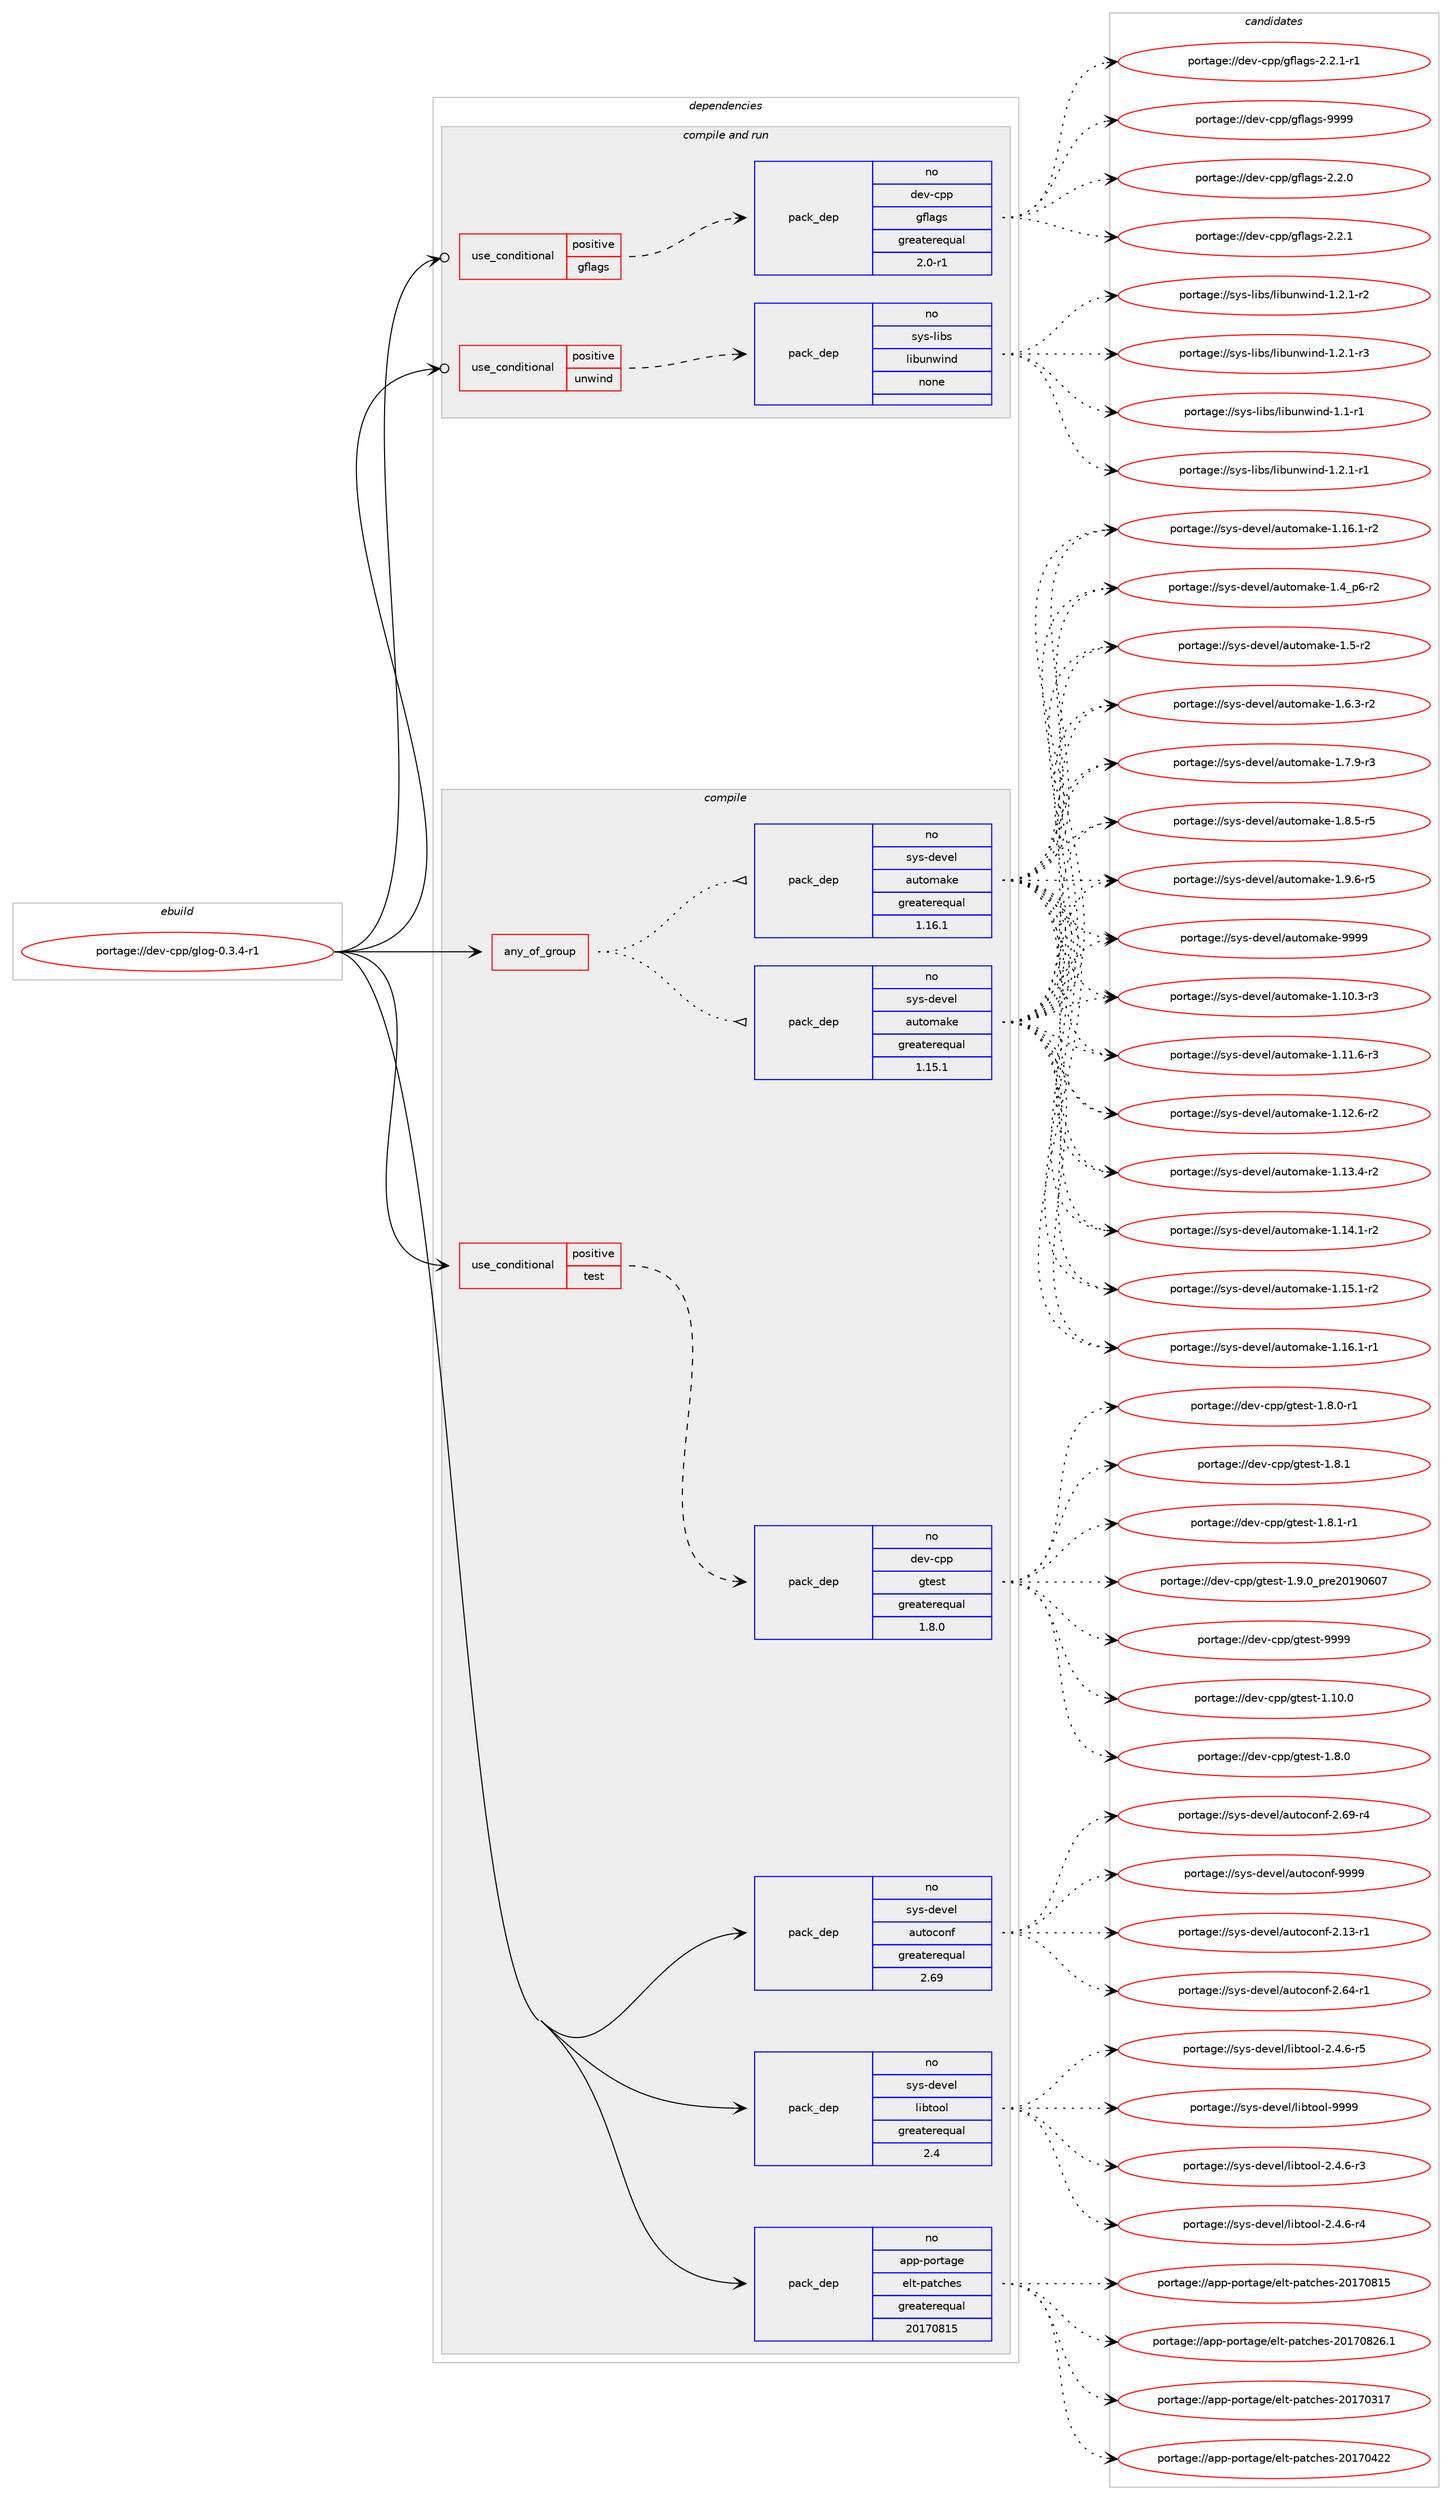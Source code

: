 digraph prolog {

# *************
# Graph options
# *************

newrank=true;
concentrate=true;
compound=true;
graph [rankdir=LR,fontname=Helvetica,fontsize=10,ranksep=1.5];#, ranksep=2.5, nodesep=0.2];
edge  [arrowhead=vee];
node  [fontname=Helvetica,fontsize=10];

# **********
# The ebuild
# **********

subgraph cluster_leftcol {
color=gray;
rank=same;
label=<<i>ebuild</i>>;
id [label="portage://dev-cpp/glog-0.3.4-r1", color=red, width=4, href="../dev-cpp/glog-0.3.4-r1.svg"];
}

# ****************
# The dependencies
# ****************

subgraph cluster_midcol {
color=gray;
label=<<i>dependencies</i>>;
subgraph cluster_compile {
fillcolor="#eeeeee";
style=filled;
label=<<i>compile</i>>;
subgraph any1092 {
dependency52404 [label=<<TABLE BORDER="0" CELLBORDER="1" CELLSPACING="0" CELLPADDING="4"><TR><TD CELLPADDING="10">any_of_group</TD></TR></TABLE>>, shape=none, color=red];subgraph pack39414 {
dependency52405 [label=<<TABLE BORDER="0" CELLBORDER="1" CELLSPACING="0" CELLPADDING="4" WIDTH="220"><TR><TD ROWSPAN="6" CELLPADDING="30">pack_dep</TD></TR><TR><TD WIDTH="110">no</TD></TR><TR><TD>sys-devel</TD></TR><TR><TD>automake</TD></TR><TR><TD>greaterequal</TD></TR><TR><TD>1.16.1</TD></TR></TABLE>>, shape=none, color=blue];
}
dependency52404:e -> dependency52405:w [weight=20,style="dotted",arrowhead="oinv"];
subgraph pack39415 {
dependency52406 [label=<<TABLE BORDER="0" CELLBORDER="1" CELLSPACING="0" CELLPADDING="4" WIDTH="220"><TR><TD ROWSPAN="6" CELLPADDING="30">pack_dep</TD></TR><TR><TD WIDTH="110">no</TD></TR><TR><TD>sys-devel</TD></TR><TR><TD>automake</TD></TR><TR><TD>greaterequal</TD></TR><TR><TD>1.15.1</TD></TR></TABLE>>, shape=none, color=blue];
}
dependency52404:e -> dependency52406:w [weight=20,style="dotted",arrowhead="oinv"];
}
id:e -> dependency52404:w [weight=20,style="solid",arrowhead="vee"];
subgraph cond11870 {
dependency52407 [label=<<TABLE BORDER="0" CELLBORDER="1" CELLSPACING="0" CELLPADDING="4"><TR><TD ROWSPAN="3" CELLPADDING="10">use_conditional</TD></TR><TR><TD>positive</TD></TR><TR><TD>test</TD></TR></TABLE>>, shape=none, color=red];
subgraph pack39416 {
dependency52408 [label=<<TABLE BORDER="0" CELLBORDER="1" CELLSPACING="0" CELLPADDING="4" WIDTH="220"><TR><TD ROWSPAN="6" CELLPADDING="30">pack_dep</TD></TR><TR><TD WIDTH="110">no</TD></TR><TR><TD>dev-cpp</TD></TR><TR><TD>gtest</TD></TR><TR><TD>greaterequal</TD></TR><TR><TD>1.8.0</TD></TR></TABLE>>, shape=none, color=blue];
}
dependency52407:e -> dependency52408:w [weight=20,style="dashed",arrowhead="vee"];
}
id:e -> dependency52407:w [weight=20,style="solid",arrowhead="vee"];
subgraph pack39417 {
dependency52409 [label=<<TABLE BORDER="0" CELLBORDER="1" CELLSPACING="0" CELLPADDING="4" WIDTH="220"><TR><TD ROWSPAN="6" CELLPADDING="30">pack_dep</TD></TR><TR><TD WIDTH="110">no</TD></TR><TR><TD>app-portage</TD></TR><TR><TD>elt-patches</TD></TR><TR><TD>greaterequal</TD></TR><TR><TD>20170815</TD></TR></TABLE>>, shape=none, color=blue];
}
id:e -> dependency52409:w [weight=20,style="solid",arrowhead="vee"];
subgraph pack39418 {
dependency52410 [label=<<TABLE BORDER="0" CELLBORDER="1" CELLSPACING="0" CELLPADDING="4" WIDTH="220"><TR><TD ROWSPAN="6" CELLPADDING="30">pack_dep</TD></TR><TR><TD WIDTH="110">no</TD></TR><TR><TD>sys-devel</TD></TR><TR><TD>autoconf</TD></TR><TR><TD>greaterequal</TD></TR><TR><TD>2.69</TD></TR></TABLE>>, shape=none, color=blue];
}
id:e -> dependency52410:w [weight=20,style="solid",arrowhead="vee"];
subgraph pack39419 {
dependency52411 [label=<<TABLE BORDER="0" CELLBORDER="1" CELLSPACING="0" CELLPADDING="4" WIDTH="220"><TR><TD ROWSPAN="6" CELLPADDING="30">pack_dep</TD></TR><TR><TD WIDTH="110">no</TD></TR><TR><TD>sys-devel</TD></TR><TR><TD>libtool</TD></TR><TR><TD>greaterequal</TD></TR><TR><TD>2.4</TD></TR></TABLE>>, shape=none, color=blue];
}
id:e -> dependency52411:w [weight=20,style="solid",arrowhead="vee"];
}
subgraph cluster_compileandrun {
fillcolor="#eeeeee";
style=filled;
label=<<i>compile and run</i>>;
subgraph cond11871 {
dependency52412 [label=<<TABLE BORDER="0" CELLBORDER="1" CELLSPACING="0" CELLPADDING="4"><TR><TD ROWSPAN="3" CELLPADDING="10">use_conditional</TD></TR><TR><TD>positive</TD></TR><TR><TD>gflags</TD></TR></TABLE>>, shape=none, color=red];
subgraph pack39420 {
dependency52413 [label=<<TABLE BORDER="0" CELLBORDER="1" CELLSPACING="0" CELLPADDING="4" WIDTH="220"><TR><TD ROWSPAN="6" CELLPADDING="30">pack_dep</TD></TR><TR><TD WIDTH="110">no</TD></TR><TR><TD>dev-cpp</TD></TR><TR><TD>gflags</TD></TR><TR><TD>greaterequal</TD></TR><TR><TD>2.0-r1</TD></TR></TABLE>>, shape=none, color=blue];
}
dependency52412:e -> dependency52413:w [weight=20,style="dashed",arrowhead="vee"];
}
id:e -> dependency52412:w [weight=20,style="solid",arrowhead="odotvee"];
subgraph cond11872 {
dependency52414 [label=<<TABLE BORDER="0" CELLBORDER="1" CELLSPACING="0" CELLPADDING="4"><TR><TD ROWSPAN="3" CELLPADDING="10">use_conditional</TD></TR><TR><TD>positive</TD></TR><TR><TD>unwind</TD></TR></TABLE>>, shape=none, color=red];
subgraph pack39421 {
dependency52415 [label=<<TABLE BORDER="0" CELLBORDER="1" CELLSPACING="0" CELLPADDING="4" WIDTH="220"><TR><TD ROWSPAN="6" CELLPADDING="30">pack_dep</TD></TR><TR><TD WIDTH="110">no</TD></TR><TR><TD>sys-libs</TD></TR><TR><TD>libunwind</TD></TR><TR><TD>none</TD></TR><TR><TD></TD></TR></TABLE>>, shape=none, color=blue];
}
dependency52414:e -> dependency52415:w [weight=20,style="dashed",arrowhead="vee"];
}
id:e -> dependency52414:w [weight=20,style="solid",arrowhead="odotvee"];
}
subgraph cluster_run {
fillcolor="#eeeeee";
style=filled;
label=<<i>run</i>>;
}
}

# **************
# The candidates
# **************

subgraph cluster_choices {
rank=same;
color=gray;
label=<<i>candidates</i>>;

subgraph choice39414 {
color=black;
nodesep=1;
choiceportage11512111545100101118101108479711711611110997107101454946494846514511451 [label="portage://sys-devel/automake-1.10.3-r3", color=red, width=4,href="../sys-devel/automake-1.10.3-r3.svg"];
choiceportage11512111545100101118101108479711711611110997107101454946494946544511451 [label="portage://sys-devel/automake-1.11.6-r3", color=red, width=4,href="../sys-devel/automake-1.11.6-r3.svg"];
choiceportage11512111545100101118101108479711711611110997107101454946495046544511450 [label="portage://sys-devel/automake-1.12.6-r2", color=red, width=4,href="../sys-devel/automake-1.12.6-r2.svg"];
choiceportage11512111545100101118101108479711711611110997107101454946495146524511450 [label="portage://sys-devel/automake-1.13.4-r2", color=red, width=4,href="../sys-devel/automake-1.13.4-r2.svg"];
choiceportage11512111545100101118101108479711711611110997107101454946495246494511450 [label="portage://sys-devel/automake-1.14.1-r2", color=red, width=4,href="../sys-devel/automake-1.14.1-r2.svg"];
choiceportage11512111545100101118101108479711711611110997107101454946495346494511450 [label="portage://sys-devel/automake-1.15.1-r2", color=red, width=4,href="../sys-devel/automake-1.15.1-r2.svg"];
choiceportage11512111545100101118101108479711711611110997107101454946495446494511449 [label="portage://sys-devel/automake-1.16.1-r1", color=red, width=4,href="../sys-devel/automake-1.16.1-r1.svg"];
choiceportage11512111545100101118101108479711711611110997107101454946495446494511450 [label="portage://sys-devel/automake-1.16.1-r2", color=red, width=4,href="../sys-devel/automake-1.16.1-r2.svg"];
choiceportage115121115451001011181011084797117116111109971071014549465295112544511450 [label="portage://sys-devel/automake-1.4_p6-r2", color=red, width=4,href="../sys-devel/automake-1.4_p6-r2.svg"];
choiceportage11512111545100101118101108479711711611110997107101454946534511450 [label="portage://sys-devel/automake-1.5-r2", color=red, width=4,href="../sys-devel/automake-1.5-r2.svg"];
choiceportage115121115451001011181011084797117116111109971071014549465446514511450 [label="portage://sys-devel/automake-1.6.3-r2", color=red, width=4,href="../sys-devel/automake-1.6.3-r2.svg"];
choiceportage115121115451001011181011084797117116111109971071014549465546574511451 [label="portage://sys-devel/automake-1.7.9-r3", color=red, width=4,href="../sys-devel/automake-1.7.9-r3.svg"];
choiceportage115121115451001011181011084797117116111109971071014549465646534511453 [label="portage://sys-devel/automake-1.8.5-r5", color=red, width=4,href="../sys-devel/automake-1.8.5-r5.svg"];
choiceportage115121115451001011181011084797117116111109971071014549465746544511453 [label="portage://sys-devel/automake-1.9.6-r5", color=red, width=4,href="../sys-devel/automake-1.9.6-r5.svg"];
choiceportage115121115451001011181011084797117116111109971071014557575757 [label="portage://sys-devel/automake-9999", color=red, width=4,href="../sys-devel/automake-9999.svg"];
dependency52405:e -> choiceportage11512111545100101118101108479711711611110997107101454946494846514511451:w [style=dotted,weight="100"];
dependency52405:e -> choiceportage11512111545100101118101108479711711611110997107101454946494946544511451:w [style=dotted,weight="100"];
dependency52405:e -> choiceportage11512111545100101118101108479711711611110997107101454946495046544511450:w [style=dotted,weight="100"];
dependency52405:e -> choiceportage11512111545100101118101108479711711611110997107101454946495146524511450:w [style=dotted,weight="100"];
dependency52405:e -> choiceportage11512111545100101118101108479711711611110997107101454946495246494511450:w [style=dotted,weight="100"];
dependency52405:e -> choiceportage11512111545100101118101108479711711611110997107101454946495346494511450:w [style=dotted,weight="100"];
dependency52405:e -> choiceportage11512111545100101118101108479711711611110997107101454946495446494511449:w [style=dotted,weight="100"];
dependency52405:e -> choiceportage11512111545100101118101108479711711611110997107101454946495446494511450:w [style=dotted,weight="100"];
dependency52405:e -> choiceportage115121115451001011181011084797117116111109971071014549465295112544511450:w [style=dotted,weight="100"];
dependency52405:e -> choiceportage11512111545100101118101108479711711611110997107101454946534511450:w [style=dotted,weight="100"];
dependency52405:e -> choiceportage115121115451001011181011084797117116111109971071014549465446514511450:w [style=dotted,weight="100"];
dependency52405:e -> choiceportage115121115451001011181011084797117116111109971071014549465546574511451:w [style=dotted,weight="100"];
dependency52405:e -> choiceportage115121115451001011181011084797117116111109971071014549465646534511453:w [style=dotted,weight="100"];
dependency52405:e -> choiceportage115121115451001011181011084797117116111109971071014549465746544511453:w [style=dotted,weight="100"];
dependency52405:e -> choiceportage115121115451001011181011084797117116111109971071014557575757:w [style=dotted,weight="100"];
}
subgraph choice39415 {
color=black;
nodesep=1;
choiceportage11512111545100101118101108479711711611110997107101454946494846514511451 [label="portage://sys-devel/automake-1.10.3-r3", color=red, width=4,href="../sys-devel/automake-1.10.3-r3.svg"];
choiceportage11512111545100101118101108479711711611110997107101454946494946544511451 [label="portage://sys-devel/automake-1.11.6-r3", color=red, width=4,href="../sys-devel/automake-1.11.6-r3.svg"];
choiceportage11512111545100101118101108479711711611110997107101454946495046544511450 [label="portage://sys-devel/automake-1.12.6-r2", color=red, width=4,href="../sys-devel/automake-1.12.6-r2.svg"];
choiceportage11512111545100101118101108479711711611110997107101454946495146524511450 [label="portage://sys-devel/automake-1.13.4-r2", color=red, width=4,href="../sys-devel/automake-1.13.4-r2.svg"];
choiceportage11512111545100101118101108479711711611110997107101454946495246494511450 [label="portage://sys-devel/automake-1.14.1-r2", color=red, width=4,href="../sys-devel/automake-1.14.1-r2.svg"];
choiceportage11512111545100101118101108479711711611110997107101454946495346494511450 [label="portage://sys-devel/automake-1.15.1-r2", color=red, width=4,href="../sys-devel/automake-1.15.1-r2.svg"];
choiceportage11512111545100101118101108479711711611110997107101454946495446494511449 [label="portage://sys-devel/automake-1.16.1-r1", color=red, width=4,href="../sys-devel/automake-1.16.1-r1.svg"];
choiceportage11512111545100101118101108479711711611110997107101454946495446494511450 [label="portage://sys-devel/automake-1.16.1-r2", color=red, width=4,href="../sys-devel/automake-1.16.1-r2.svg"];
choiceportage115121115451001011181011084797117116111109971071014549465295112544511450 [label="portage://sys-devel/automake-1.4_p6-r2", color=red, width=4,href="../sys-devel/automake-1.4_p6-r2.svg"];
choiceportage11512111545100101118101108479711711611110997107101454946534511450 [label="portage://sys-devel/automake-1.5-r2", color=red, width=4,href="../sys-devel/automake-1.5-r2.svg"];
choiceportage115121115451001011181011084797117116111109971071014549465446514511450 [label="portage://sys-devel/automake-1.6.3-r2", color=red, width=4,href="../sys-devel/automake-1.6.3-r2.svg"];
choiceportage115121115451001011181011084797117116111109971071014549465546574511451 [label="portage://sys-devel/automake-1.7.9-r3", color=red, width=4,href="../sys-devel/automake-1.7.9-r3.svg"];
choiceportage115121115451001011181011084797117116111109971071014549465646534511453 [label="portage://sys-devel/automake-1.8.5-r5", color=red, width=4,href="../sys-devel/automake-1.8.5-r5.svg"];
choiceportage115121115451001011181011084797117116111109971071014549465746544511453 [label="portage://sys-devel/automake-1.9.6-r5", color=red, width=4,href="../sys-devel/automake-1.9.6-r5.svg"];
choiceportage115121115451001011181011084797117116111109971071014557575757 [label="portage://sys-devel/automake-9999", color=red, width=4,href="../sys-devel/automake-9999.svg"];
dependency52406:e -> choiceportage11512111545100101118101108479711711611110997107101454946494846514511451:w [style=dotted,weight="100"];
dependency52406:e -> choiceportage11512111545100101118101108479711711611110997107101454946494946544511451:w [style=dotted,weight="100"];
dependency52406:e -> choiceportage11512111545100101118101108479711711611110997107101454946495046544511450:w [style=dotted,weight="100"];
dependency52406:e -> choiceportage11512111545100101118101108479711711611110997107101454946495146524511450:w [style=dotted,weight="100"];
dependency52406:e -> choiceportage11512111545100101118101108479711711611110997107101454946495246494511450:w [style=dotted,weight="100"];
dependency52406:e -> choiceportage11512111545100101118101108479711711611110997107101454946495346494511450:w [style=dotted,weight="100"];
dependency52406:e -> choiceportage11512111545100101118101108479711711611110997107101454946495446494511449:w [style=dotted,weight="100"];
dependency52406:e -> choiceportage11512111545100101118101108479711711611110997107101454946495446494511450:w [style=dotted,weight="100"];
dependency52406:e -> choiceportage115121115451001011181011084797117116111109971071014549465295112544511450:w [style=dotted,weight="100"];
dependency52406:e -> choiceportage11512111545100101118101108479711711611110997107101454946534511450:w [style=dotted,weight="100"];
dependency52406:e -> choiceportage115121115451001011181011084797117116111109971071014549465446514511450:w [style=dotted,weight="100"];
dependency52406:e -> choiceportage115121115451001011181011084797117116111109971071014549465546574511451:w [style=dotted,weight="100"];
dependency52406:e -> choiceportage115121115451001011181011084797117116111109971071014549465646534511453:w [style=dotted,weight="100"];
dependency52406:e -> choiceportage115121115451001011181011084797117116111109971071014549465746544511453:w [style=dotted,weight="100"];
dependency52406:e -> choiceportage115121115451001011181011084797117116111109971071014557575757:w [style=dotted,weight="100"];
}
subgraph choice39416 {
color=black;
nodesep=1;
choiceportage10010111845991121124710311610111511645494649484648 [label="portage://dev-cpp/gtest-1.10.0", color=red, width=4,href="../dev-cpp/gtest-1.10.0.svg"];
choiceportage100101118459911211247103116101115116454946564648 [label="portage://dev-cpp/gtest-1.8.0", color=red, width=4,href="../dev-cpp/gtest-1.8.0.svg"];
choiceportage1001011184599112112471031161011151164549465646484511449 [label="portage://dev-cpp/gtest-1.8.0-r1", color=red, width=4,href="../dev-cpp/gtest-1.8.0-r1.svg"];
choiceportage100101118459911211247103116101115116454946564649 [label="portage://dev-cpp/gtest-1.8.1", color=red, width=4,href="../dev-cpp/gtest-1.8.1.svg"];
choiceportage1001011184599112112471031161011151164549465646494511449 [label="portage://dev-cpp/gtest-1.8.1-r1", color=red, width=4,href="../dev-cpp/gtest-1.8.1-r1.svg"];
choiceportage100101118459911211247103116101115116454946574648951121141015048495748544855 [label="portage://dev-cpp/gtest-1.9.0_pre20190607", color=red, width=4,href="../dev-cpp/gtest-1.9.0_pre20190607.svg"];
choiceportage1001011184599112112471031161011151164557575757 [label="portage://dev-cpp/gtest-9999", color=red, width=4,href="../dev-cpp/gtest-9999.svg"];
dependency52408:e -> choiceportage10010111845991121124710311610111511645494649484648:w [style=dotted,weight="100"];
dependency52408:e -> choiceportage100101118459911211247103116101115116454946564648:w [style=dotted,weight="100"];
dependency52408:e -> choiceportage1001011184599112112471031161011151164549465646484511449:w [style=dotted,weight="100"];
dependency52408:e -> choiceportage100101118459911211247103116101115116454946564649:w [style=dotted,weight="100"];
dependency52408:e -> choiceportage1001011184599112112471031161011151164549465646494511449:w [style=dotted,weight="100"];
dependency52408:e -> choiceportage100101118459911211247103116101115116454946574648951121141015048495748544855:w [style=dotted,weight="100"];
dependency52408:e -> choiceportage1001011184599112112471031161011151164557575757:w [style=dotted,weight="100"];
}
subgraph choice39417 {
color=black;
nodesep=1;
choiceportage97112112451121111141169710310147101108116451129711699104101115455048495548514955 [label="portage://app-portage/elt-patches-20170317", color=red, width=4,href="../app-portage/elt-patches-20170317.svg"];
choiceportage97112112451121111141169710310147101108116451129711699104101115455048495548525050 [label="portage://app-portage/elt-patches-20170422", color=red, width=4,href="../app-portage/elt-patches-20170422.svg"];
choiceportage97112112451121111141169710310147101108116451129711699104101115455048495548564953 [label="portage://app-portage/elt-patches-20170815", color=red, width=4,href="../app-portage/elt-patches-20170815.svg"];
choiceportage971121124511211111411697103101471011081164511297116991041011154550484955485650544649 [label="portage://app-portage/elt-patches-20170826.1", color=red, width=4,href="../app-portage/elt-patches-20170826.1.svg"];
dependency52409:e -> choiceportage97112112451121111141169710310147101108116451129711699104101115455048495548514955:w [style=dotted,weight="100"];
dependency52409:e -> choiceportage97112112451121111141169710310147101108116451129711699104101115455048495548525050:w [style=dotted,weight="100"];
dependency52409:e -> choiceportage97112112451121111141169710310147101108116451129711699104101115455048495548564953:w [style=dotted,weight="100"];
dependency52409:e -> choiceportage971121124511211111411697103101471011081164511297116991041011154550484955485650544649:w [style=dotted,weight="100"];
}
subgraph choice39418 {
color=black;
nodesep=1;
choiceportage1151211154510010111810110847971171161119911111010245504649514511449 [label="portage://sys-devel/autoconf-2.13-r1", color=red, width=4,href="../sys-devel/autoconf-2.13-r1.svg"];
choiceportage1151211154510010111810110847971171161119911111010245504654524511449 [label="portage://sys-devel/autoconf-2.64-r1", color=red, width=4,href="../sys-devel/autoconf-2.64-r1.svg"];
choiceportage1151211154510010111810110847971171161119911111010245504654574511452 [label="portage://sys-devel/autoconf-2.69-r4", color=red, width=4,href="../sys-devel/autoconf-2.69-r4.svg"];
choiceportage115121115451001011181011084797117116111991111101024557575757 [label="portage://sys-devel/autoconf-9999", color=red, width=4,href="../sys-devel/autoconf-9999.svg"];
dependency52410:e -> choiceportage1151211154510010111810110847971171161119911111010245504649514511449:w [style=dotted,weight="100"];
dependency52410:e -> choiceportage1151211154510010111810110847971171161119911111010245504654524511449:w [style=dotted,weight="100"];
dependency52410:e -> choiceportage1151211154510010111810110847971171161119911111010245504654574511452:w [style=dotted,weight="100"];
dependency52410:e -> choiceportage115121115451001011181011084797117116111991111101024557575757:w [style=dotted,weight="100"];
}
subgraph choice39419 {
color=black;
nodesep=1;
choiceportage1151211154510010111810110847108105981161111111084550465246544511451 [label="portage://sys-devel/libtool-2.4.6-r3", color=red, width=4,href="../sys-devel/libtool-2.4.6-r3.svg"];
choiceportage1151211154510010111810110847108105981161111111084550465246544511452 [label="portage://sys-devel/libtool-2.4.6-r4", color=red, width=4,href="../sys-devel/libtool-2.4.6-r4.svg"];
choiceportage1151211154510010111810110847108105981161111111084550465246544511453 [label="portage://sys-devel/libtool-2.4.6-r5", color=red, width=4,href="../sys-devel/libtool-2.4.6-r5.svg"];
choiceportage1151211154510010111810110847108105981161111111084557575757 [label="portage://sys-devel/libtool-9999", color=red, width=4,href="../sys-devel/libtool-9999.svg"];
dependency52411:e -> choiceportage1151211154510010111810110847108105981161111111084550465246544511451:w [style=dotted,weight="100"];
dependency52411:e -> choiceportage1151211154510010111810110847108105981161111111084550465246544511452:w [style=dotted,weight="100"];
dependency52411:e -> choiceportage1151211154510010111810110847108105981161111111084550465246544511453:w [style=dotted,weight="100"];
dependency52411:e -> choiceportage1151211154510010111810110847108105981161111111084557575757:w [style=dotted,weight="100"];
}
subgraph choice39420 {
color=black;
nodesep=1;
choiceportage10010111845991121124710310210897103115455046504648 [label="portage://dev-cpp/gflags-2.2.0", color=red, width=4,href="../dev-cpp/gflags-2.2.0.svg"];
choiceportage10010111845991121124710310210897103115455046504649 [label="portage://dev-cpp/gflags-2.2.1", color=red, width=4,href="../dev-cpp/gflags-2.2.1.svg"];
choiceportage100101118459911211247103102108971031154550465046494511449 [label="portage://dev-cpp/gflags-2.2.1-r1", color=red, width=4,href="../dev-cpp/gflags-2.2.1-r1.svg"];
choiceportage100101118459911211247103102108971031154557575757 [label="portage://dev-cpp/gflags-9999", color=red, width=4,href="../dev-cpp/gflags-9999.svg"];
dependency52413:e -> choiceportage10010111845991121124710310210897103115455046504648:w [style=dotted,weight="100"];
dependency52413:e -> choiceportage10010111845991121124710310210897103115455046504649:w [style=dotted,weight="100"];
dependency52413:e -> choiceportage100101118459911211247103102108971031154550465046494511449:w [style=dotted,weight="100"];
dependency52413:e -> choiceportage100101118459911211247103102108971031154557575757:w [style=dotted,weight="100"];
}
subgraph choice39421 {
color=black;
nodesep=1;
choiceportage11512111545108105981154710810598117110119105110100454946494511449 [label="portage://sys-libs/libunwind-1.1-r1", color=red, width=4,href="../sys-libs/libunwind-1.1-r1.svg"];
choiceportage115121115451081059811547108105981171101191051101004549465046494511449 [label="portage://sys-libs/libunwind-1.2.1-r1", color=red, width=4,href="../sys-libs/libunwind-1.2.1-r1.svg"];
choiceportage115121115451081059811547108105981171101191051101004549465046494511450 [label="portage://sys-libs/libunwind-1.2.1-r2", color=red, width=4,href="../sys-libs/libunwind-1.2.1-r2.svg"];
choiceportage115121115451081059811547108105981171101191051101004549465046494511451 [label="portage://sys-libs/libunwind-1.2.1-r3", color=red, width=4,href="../sys-libs/libunwind-1.2.1-r3.svg"];
dependency52415:e -> choiceportage11512111545108105981154710810598117110119105110100454946494511449:w [style=dotted,weight="100"];
dependency52415:e -> choiceportage115121115451081059811547108105981171101191051101004549465046494511449:w [style=dotted,weight="100"];
dependency52415:e -> choiceportage115121115451081059811547108105981171101191051101004549465046494511450:w [style=dotted,weight="100"];
dependency52415:e -> choiceportage115121115451081059811547108105981171101191051101004549465046494511451:w [style=dotted,weight="100"];
}
}

}
